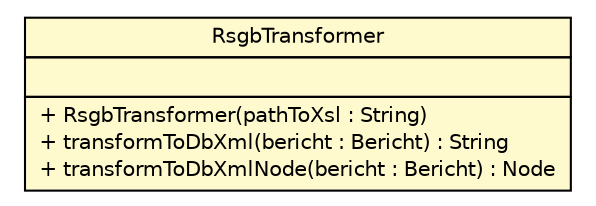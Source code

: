 #!/usr/local/bin/dot
#
# Class diagram 
# Generated by UMLGraph version R5_6-24-gf6e263 (http://www.umlgraph.org/)
#

digraph G {
	edge [fontname="Helvetica",fontsize=10,labelfontname="Helvetica",labelfontsize=10];
	node [fontname="Helvetica",fontsize=10,shape=plaintext];
	nodesep=0.25;
	ranksep=0.5;
	// nl.b3p.brmo.loader.util.RsgbTransformer
	c1886 [label=<<table title="nl.b3p.brmo.loader.util.RsgbTransformer" border="0" cellborder="1" cellspacing="0" cellpadding="2" port="p" bgcolor="lemonChiffon" href="./RsgbTransformer.html">
		<tr><td><table border="0" cellspacing="0" cellpadding="1">
<tr><td align="center" balign="center"> RsgbTransformer </td></tr>
		</table></td></tr>
		<tr><td><table border="0" cellspacing="0" cellpadding="1">
<tr><td align="left" balign="left">  </td></tr>
		</table></td></tr>
		<tr><td><table border="0" cellspacing="0" cellpadding="1">
<tr><td align="left" balign="left"> + RsgbTransformer(pathToXsl : String) </td></tr>
<tr><td align="left" balign="left"> + transformToDbXml(bericht : Bericht) : String </td></tr>
<tr><td align="left" balign="left"> + transformToDbXmlNode(bericht : Bericht) : Node </td></tr>
		</table></td></tr>
		</table>>, URL="./RsgbTransformer.html", fontname="Helvetica", fontcolor="black", fontsize=10.0];
}

